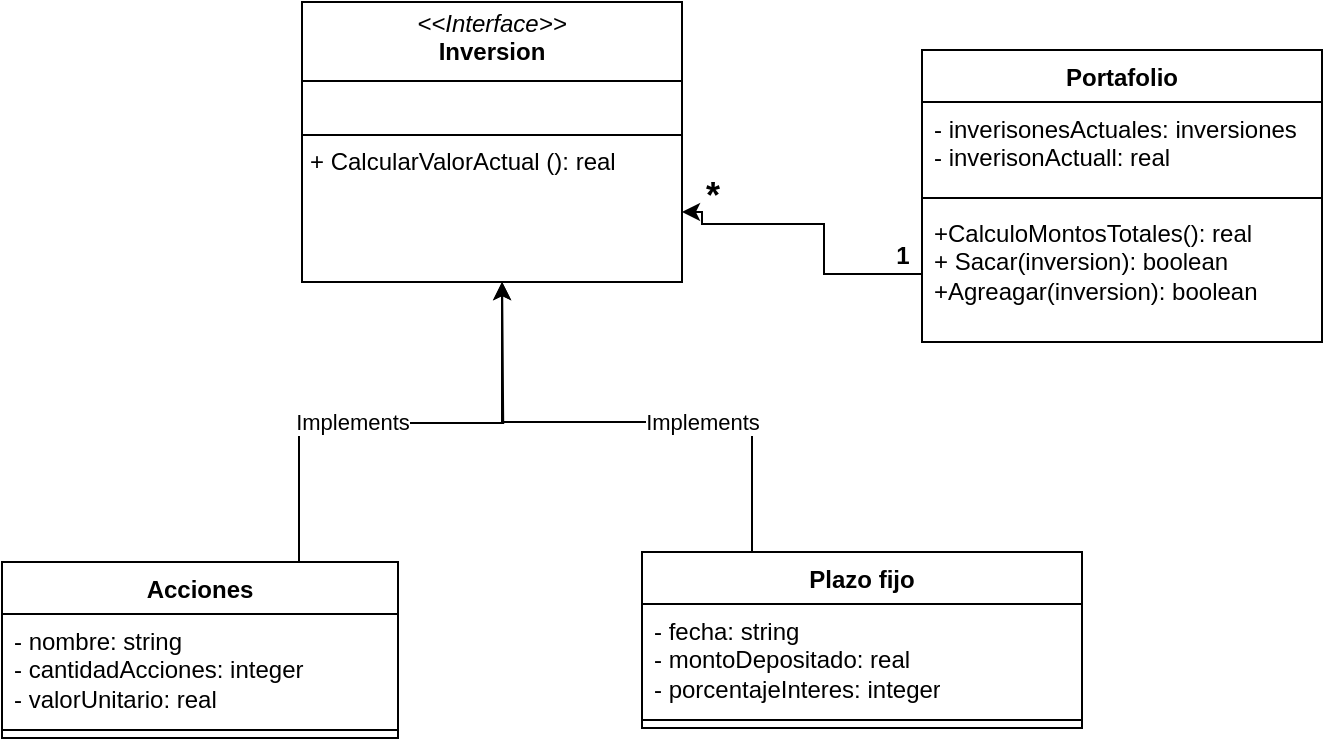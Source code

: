 <mxfile version="28.1.2">
  <diagram name="Página-1" id="IFRstpg_W7ae7e6eBxlN">
    <mxGraphModel dx="1066" dy="843" grid="1" gridSize="10" guides="1" tooltips="1" connect="1" arrows="1" fold="1" page="1" pageScale="1" pageWidth="583" pageHeight="413" math="0" shadow="0">
      <root>
        <mxCell id="0" />
        <mxCell id="1" parent="0" />
        <mxCell id="YkLOfl-12i-RPFVC1met-7" value="Acciones" style="swimlane;fontStyle=1;align=center;verticalAlign=top;childLayout=stackLayout;horizontal=1;startSize=26;horizontalStack=0;resizeParent=1;resizeParentMax=0;resizeLast=0;collapsible=1;marginBottom=0;whiteSpace=wrap;html=1;" parent="1" vertex="1">
          <mxGeometry x="750" y="430" width="198" height="88" as="geometry" />
        </mxCell>
        <mxCell id="YkLOfl-12i-RPFVC1met-8" value="- nombre: string&lt;div&gt;- cantidadAcciones: integer&lt;/div&gt;&lt;div&gt;- valorUnitario: real&lt;/div&gt;" style="text;strokeColor=none;fillColor=none;align=left;verticalAlign=top;spacingLeft=4;spacingRight=4;overflow=hidden;rotatable=0;points=[[0,0.5],[1,0.5]];portConstraint=eastwest;whiteSpace=wrap;html=1;" parent="YkLOfl-12i-RPFVC1met-7" vertex="1">
          <mxGeometry y="26" width="198" height="54" as="geometry" />
        </mxCell>
        <mxCell id="YkLOfl-12i-RPFVC1met-9" value="" style="line;strokeWidth=1;fillColor=none;align=left;verticalAlign=middle;spacingTop=-1;spacingLeft=3;spacingRight=3;rotatable=0;labelPosition=right;points=[];portConstraint=eastwest;strokeColor=inherit;" parent="YkLOfl-12i-RPFVC1met-7" vertex="1">
          <mxGeometry y="80" width="198" height="8" as="geometry" />
        </mxCell>
        <mxCell id="YkLOfl-12i-RPFVC1met-11" value="Plazo fijo" style="swimlane;fontStyle=1;align=center;verticalAlign=top;childLayout=stackLayout;horizontal=1;startSize=26;horizontalStack=0;resizeParent=1;resizeParentMax=0;resizeLast=0;collapsible=1;marginBottom=0;whiteSpace=wrap;html=1;" parent="1" vertex="1">
          <mxGeometry x="1070" y="424.98" width="220" height="88" as="geometry" />
        </mxCell>
        <mxCell id="YkLOfl-12i-RPFVC1met-12" value="- fecha: string&lt;div&gt;- montoDepositado: real&lt;br&gt;- porcentajeInteres: integer&lt;/div&gt;" style="text;strokeColor=none;fillColor=none;align=left;verticalAlign=top;spacingLeft=4;spacingRight=4;overflow=hidden;rotatable=0;points=[[0,0.5],[1,0.5]];portConstraint=eastwest;whiteSpace=wrap;html=1;" parent="YkLOfl-12i-RPFVC1met-11" vertex="1">
          <mxGeometry y="26" width="220" height="54" as="geometry" />
        </mxCell>
        <mxCell id="YkLOfl-12i-RPFVC1met-13" value="" style="line;strokeWidth=1;fillColor=none;align=left;verticalAlign=middle;spacingTop=-1;spacingLeft=3;spacingRight=3;rotatable=0;labelPosition=right;points=[];portConstraint=eastwest;strokeColor=inherit;" parent="YkLOfl-12i-RPFVC1met-11" vertex="1">
          <mxGeometry y="80" width="220" height="8" as="geometry" />
        </mxCell>
        <mxCell id="YkLOfl-12i-RPFVC1met-15" value="Portafolio" style="swimlane;fontStyle=1;align=center;verticalAlign=top;childLayout=stackLayout;horizontal=1;startSize=26;horizontalStack=0;resizeParent=1;resizeParentMax=0;resizeLast=0;collapsible=1;marginBottom=0;whiteSpace=wrap;html=1;" parent="1" vertex="1">
          <mxGeometry x="1210" y="174" width="200" height="146" as="geometry" />
        </mxCell>
        <mxCell id="YkLOfl-12i-RPFVC1met-16" value="- inverisonesActuales: inversiones&lt;br&gt;- inverisonActuall: real" style="text;strokeColor=none;fillColor=none;align=left;verticalAlign=top;spacingLeft=4;spacingRight=4;overflow=hidden;rotatable=0;points=[[0,0.5],[1,0.5]];portConstraint=eastwest;whiteSpace=wrap;html=1;" parent="YkLOfl-12i-RPFVC1met-15" vertex="1">
          <mxGeometry y="26" width="200" height="44" as="geometry" />
        </mxCell>
        <mxCell id="YkLOfl-12i-RPFVC1met-17" value="" style="line;strokeWidth=1;fillColor=none;align=left;verticalAlign=middle;spacingTop=-1;spacingLeft=3;spacingRight=3;rotatable=0;labelPosition=right;points=[];portConstraint=eastwest;strokeColor=inherit;" parent="YkLOfl-12i-RPFVC1met-15" vertex="1">
          <mxGeometry y="70" width="200" height="8" as="geometry" />
        </mxCell>
        <mxCell id="YkLOfl-12i-RPFVC1met-18" value="+CalculoMontosTotales(): real&lt;div&gt;+ Sacar(inversion): boolean&lt;br&gt;+Agreagar(inversion): boolean&lt;/div&gt;" style="text;strokeColor=none;fillColor=none;align=left;verticalAlign=top;spacingLeft=4;spacingRight=4;overflow=hidden;rotatable=0;points=[[0,0.5],[1,0.5]];portConstraint=eastwest;whiteSpace=wrap;html=1;" parent="YkLOfl-12i-RPFVC1met-15" vertex="1">
          <mxGeometry y="78" width="200" height="68" as="geometry" />
        </mxCell>
        <mxCell id="YkLOfl-12i-RPFVC1met-45" style="edgeStyle=orthogonalEdgeStyle;rounded=0;orthogonalLoop=1;jettySize=auto;html=1;exitX=0.75;exitY=0;exitDx=0;exitDy=0;entryX=0.522;entryY=1;entryDx=0;entryDy=0;entryPerimeter=0;" parent="1" source="YkLOfl-12i-RPFVC1met-7" edge="1">
          <mxGeometry relative="1" as="geometry">
            <mxPoint x="1000.06" y="290" as="targetPoint" />
          </mxGeometry>
        </mxCell>
        <mxCell id="YkLOfl-12i-RPFVC1met-47" value="Implements" style="edgeLabel;html=1;align=center;verticalAlign=middle;resizable=0;points=[];" parent="YkLOfl-12i-RPFVC1met-45" vertex="1" connectable="0">
          <mxGeometry x="-0.212" y="1" relative="1" as="geometry">
            <mxPoint as="offset" />
          </mxGeometry>
        </mxCell>
        <mxCell id="YkLOfl-12i-RPFVC1met-46" style="edgeStyle=orthogonalEdgeStyle;rounded=0;orthogonalLoop=1;jettySize=auto;html=1;exitX=0.25;exitY=0;exitDx=0;exitDy=0;" parent="1" source="YkLOfl-12i-RPFVC1met-11" edge="1">
          <mxGeometry relative="1" as="geometry">
            <mxPoint x="1000" y="290" as="targetPoint" />
            <Array as="points">
              <mxPoint x="1035" y="360" />
              <mxPoint x="970" y="360" />
            </Array>
          </mxGeometry>
        </mxCell>
        <mxCell id="YkLOfl-12i-RPFVC1met-48" value="Extends" style="edgeLabel;html=1;align=center;verticalAlign=middle;resizable=0;points=[];" parent="1" vertex="1" connectable="0">
          <mxGeometry x="1100" y="360" as="geometry" />
        </mxCell>
        <mxCell id="YkLOfl-12i-RPFVC1met-54" value="&lt;b&gt;&lt;font style=&quot;font-size: 18px;&quot;&gt;*&lt;/font&gt;&lt;/b&gt;" style="text;html=1;align=center;verticalAlign=middle;resizable=0;points=[];autosize=1;strokeColor=none;fillColor=none;" parent="1" vertex="1">
          <mxGeometry x="1090" y="227" width="30" height="40" as="geometry" />
        </mxCell>
        <mxCell id="UmgBftTaLm9KDHd707Hn-1" style="edgeStyle=orthogonalEdgeStyle;rounded=0;orthogonalLoop=1;jettySize=auto;html=1;exitX=0;exitY=0.5;exitDx=0;exitDy=0;entryX=1;entryY=0.75;entryDx=0;entryDy=0;" parent="1" source="YkLOfl-12i-RPFVC1met-18" target="4GvNhY35CsbJzZu4-dTr-1" edge="1">
          <mxGeometry relative="1" as="geometry">
            <mxPoint x="1110" y="259.97" as="targetPoint" />
            <Array as="points">
              <mxPoint x="1161" y="286" />
              <mxPoint x="1161" y="261" />
              <mxPoint x="1100" y="261" />
            </Array>
          </mxGeometry>
        </mxCell>
        <mxCell id="4GvNhY35CsbJzZu4-dTr-1" value="&lt;p style=&quot;margin:0px;margin-top:4px;text-align:center;&quot;&gt;&lt;i&gt;&amp;lt;&amp;lt;Interface&amp;gt;&amp;gt;&lt;/i&gt;&lt;br&gt;&lt;b&gt;Inversion&lt;/b&gt;&lt;/p&gt;&lt;hr size=&quot;1&quot; style=&quot;border-style:solid;&quot;&gt;&lt;p style=&quot;margin:0px;margin-left:4px;&quot;&gt;&lt;br&gt;&lt;/p&gt;&lt;hr size=&quot;1&quot; style=&quot;border-style:solid;&quot;&gt;&lt;p style=&quot;margin:0px;margin-left:4px;&quot;&gt;+ CalcularValorActual (): real&lt;/p&gt;" style="verticalAlign=top;align=left;overflow=fill;html=1;whiteSpace=wrap;" vertex="1" parent="1">
          <mxGeometry x="900" y="150" width="190" height="140" as="geometry" />
        </mxCell>
        <mxCell id="4GvNhY35CsbJzZu4-dTr-2" value="1" style="text;align=center;fontStyle=1;verticalAlign=middle;spacingLeft=3;spacingRight=3;strokeColor=none;rotatable=0;points=[[0,0.5],[1,0.5]];portConstraint=eastwest;html=1;" vertex="1" parent="1">
          <mxGeometry x="1160" y="264" width="80" height="26" as="geometry" />
        </mxCell>
        <mxCell id="4GvNhY35CsbJzZu4-dTr-3" value="Implements" style="edgeLabel;html=1;align=center;verticalAlign=middle;resizable=0;points=[];" vertex="1" connectable="0" parent="1">
          <mxGeometry x="1100" y="360" as="geometry" />
        </mxCell>
      </root>
    </mxGraphModel>
  </diagram>
</mxfile>
